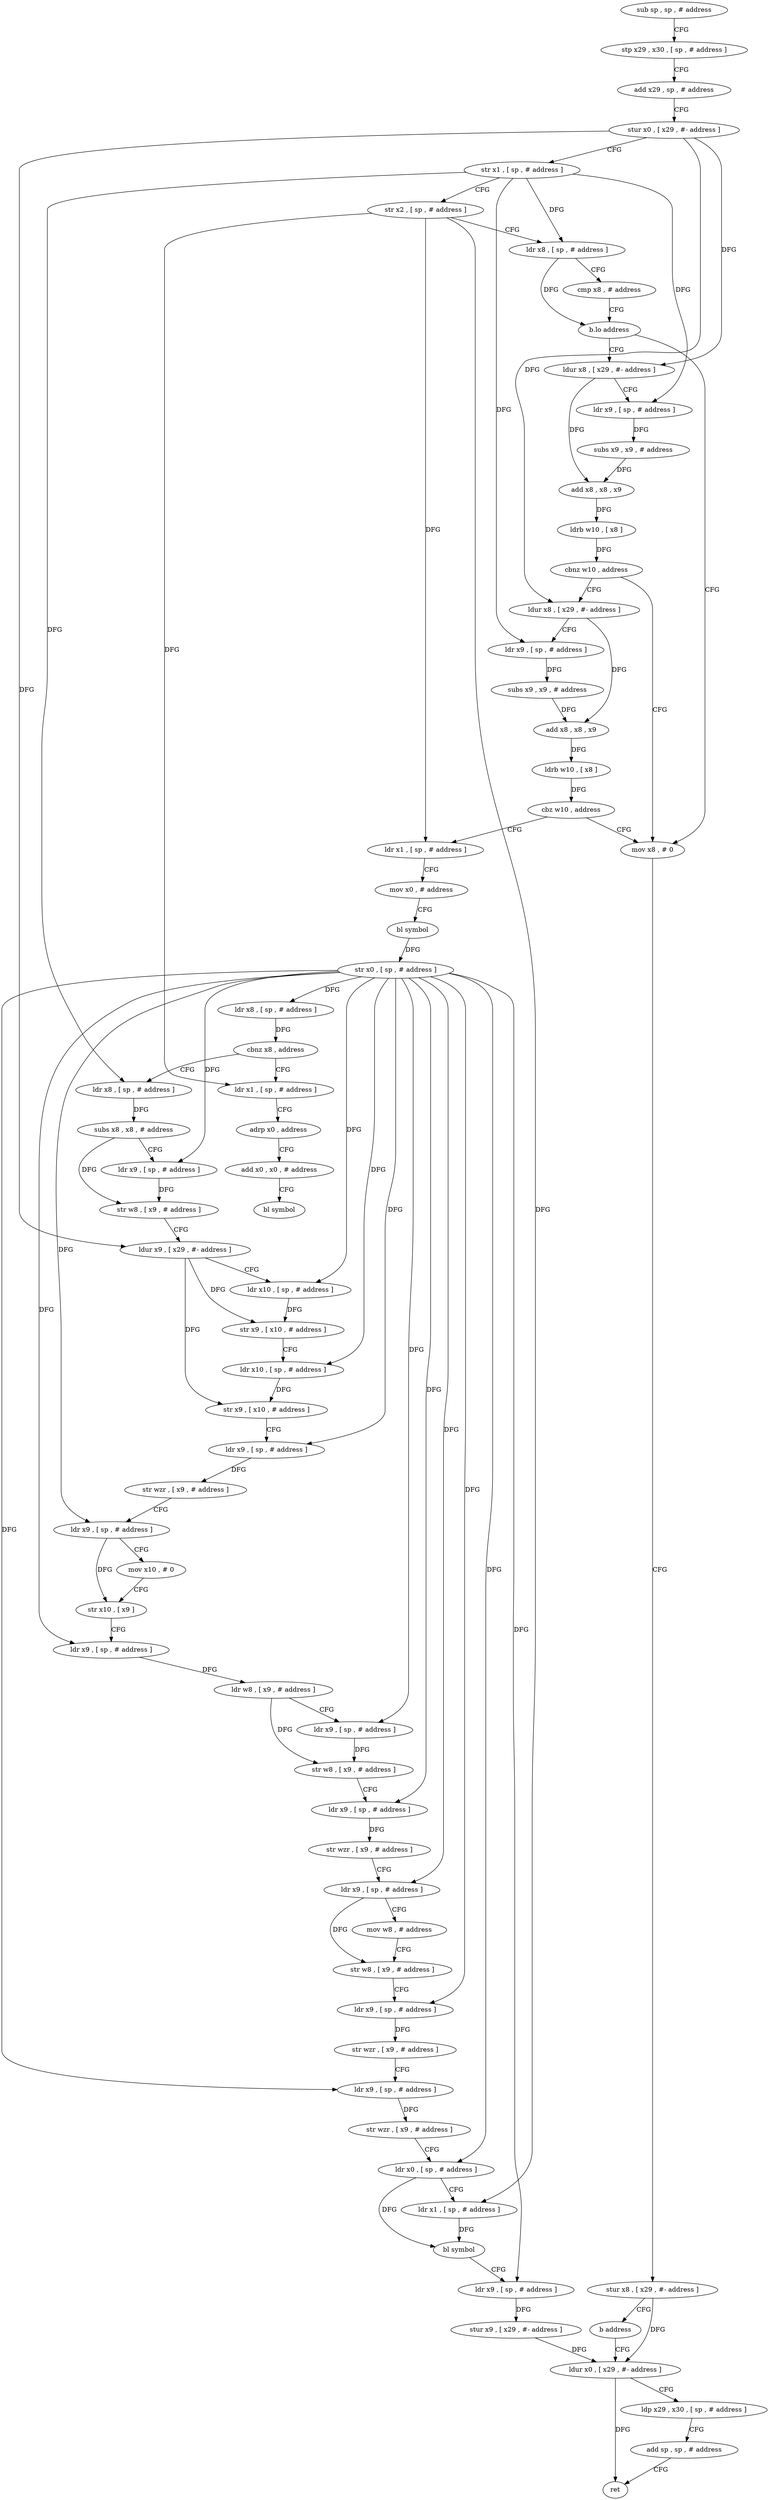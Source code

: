 digraph "func" {
"146436" [label = "sub sp , sp , # address" ]
"146440" [label = "stp x29 , x30 , [ sp , # address ]" ]
"146444" [label = "add x29 , sp , # address" ]
"146448" [label = "stur x0 , [ x29 , #- address ]" ]
"146452" [label = "str x1 , [ sp , # address ]" ]
"146456" [label = "str x2 , [ sp , # address ]" ]
"146460" [label = "ldr x8 , [ sp , # address ]" ]
"146464" [label = "cmp x8 , # address" ]
"146468" [label = "b.lo address" ]
"146520" [label = "mov x8 , # 0" ]
"146472" [label = "ldur x8 , [ x29 , #- address ]" ]
"146524" [label = "stur x8 , [ x29 , #- address ]" ]
"146528" [label = "b address" ]
"146700" [label = "ldur x0 , [ x29 , #- address ]" ]
"146476" [label = "ldr x9 , [ sp , # address ]" ]
"146480" [label = "subs x9 , x9 , # address" ]
"146484" [label = "add x8 , x8 , x9" ]
"146488" [label = "ldrb w10 , [ x8 ]" ]
"146492" [label = "cbnz w10 , address" ]
"146496" [label = "ldur x8 , [ x29 , #- address ]" ]
"146704" [label = "ldp x29 , x30 , [ sp , # address ]" ]
"146708" [label = "add sp , sp , # address" ]
"146712" [label = "ret" ]
"146500" [label = "ldr x9 , [ sp , # address ]" ]
"146504" [label = "subs x9 , x9 , # address" ]
"146508" [label = "add x8 , x8 , x9" ]
"146512" [label = "ldrb w10 , [ x8 ]" ]
"146516" [label = "cbz w10 , address" ]
"146532" [label = "ldr x1 , [ sp , # address ]" ]
"146536" [label = "mov x0 , # address" ]
"146540" [label = "bl symbol" ]
"146544" [label = "str x0 , [ sp , # address ]" ]
"146548" [label = "ldr x8 , [ sp , # address ]" ]
"146552" [label = "cbnz x8 , address" ]
"146572" [label = "ldr x8 , [ sp , # address ]" ]
"146556" [label = "ldr x1 , [ sp , # address ]" ]
"146576" [label = "subs x8 , x8 , # address" ]
"146580" [label = "ldr x9 , [ sp , # address ]" ]
"146584" [label = "str w8 , [ x9 , # address ]" ]
"146588" [label = "ldur x9 , [ x29 , #- address ]" ]
"146592" [label = "ldr x10 , [ sp , # address ]" ]
"146596" [label = "str x9 , [ x10 , # address ]" ]
"146600" [label = "ldr x10 , [ sp , # address ]" ]
"146604" [label = "str x9 , [ x10 , # address ]" ]
"146608" [label = "ldr x9 , [ sp , # address ]" ]
"146612" [label = "str wzr , [ x9 , # address ]" ]
"146616" [label = "ldr x9 , [ sp , # address ]" ]
"146620" [label = "mov x10 , # 0" ]
"146624" [label = "str x10 , [ x9 ]" ]
"146628" [label = "ldr x9 , [ sp , # address ]" ]
"146632" [label = "ldr w8 , [ x9 , # address ]" ]
"146636" [label = "ldr x9 , [ sp , # address ]" ]
"146640" [label = "str w8 , [ x9 , # address ]" ]
"146644" [label = "ldr x9 , [ sp , # address ]" ]
"146648" [label = "str wzr , [ x9 , # address ]" ]
"146652" [label = "ldr x9 , [ sp , # address ]" ]
"146656" [label = "mov w8 , # address" ]
"146660" [label = "str w8 , [ x9 , # address ]" ]
"146664" [label = "ldr x9 , [ sp , # address ]" ]
"146668" [label = "str wzr , [ x9 , # address ]" ]
"146672" [label = "ldr x9 , [ sp , # address ]" ]
"146676" [label = "str wzr , [ x9 , # address ]" ]
"146680" [label = "ldr x0 , [ sp , # address ]" ]
"146684" [label = "ldr x1 , [ sp , # address ]" ]
"146688" [label = "bl symbol" ]
"146692" [label = "ldr x9 , [ sp , # address ]" ]
"146696" [label = "stur x9 , [ x29 , #- address ]" ]
"146560" [label = "adrp x0 , address" ]
"146564" [label = "add x0 , x0 , # address" ]
"146568" [label = "bl symbol" ]
"146436" -> "146440" [ label = "CFG" ]
"146440" -> "146444" [ label = "CFG" ]
"146444" -> "146448" [ label = "CFG" ]
"146448" -> "146452" [ label = "CFG" ]
"146448" -> "146472" [ label = "DFG" ]
"146448" -> "146496" [ label = "DFG" ]
"146448" -> "146588" [ label = "DFG" ]
"146452" -> "146456" [ label = "CFG" ]
"146452" -> "146460" [ label = "DFG" ]
"146452" -> "146476" [ label = "DFG" ]
"146452" -> "146500" [ label = "DFG" ]
"146452" -> "146572" [ label = "DFG" ]
"146456" -> "146460" [ label = "CFG" ]
"146456" -> "146532" [ label = "DFG" ]
"146456" -> "146684" [ label = "DFG" ]
"146456" -> "146556" [ label = "DFG" ]
"146460" -> "146464" [ label = "CFG" ]
"146460" -> "146468" [ label = "DFG" ]
"146464" -> "146468" [ label = "CFG" ]
"146468" -> "146520" [ label = "CFG" ]
"146468" -> "146472" [ label = "CFG" ]
"146520" -> "146524" [ label = "CFG" ]
"146472" -> "146476" [ label = "CFG" ]
"146472" -> "146484" [ label = "DFG" ]
"146524" -> "146528" [ label = "CFG" ]
"146524" -> "146700" [ label = "DFG" ]
"146528" -> "146700" [ label = "CFG" ]
"146700" -> "146704" [ label = "CFG" ]
"146700" -> "146712" [ label = "DFG" ]
"146476" -> "146480" [ label = "DFG" ]
"146480" -> "146484" [ label = "DFG" ]
"146484" -> "146488" [ label = "DFG" ]
"146488" -> "146492" [ label = "DFG" ]
"146492" -> "146520" [ label = "CFG" ]
"146492" -> "146496" [ label = "CFG" ]
"146496" -> "146500" [ label = "CFG" ]
"146496" -> "146508" [ label = "DFG" ]
"146704" -> "146708" [ label = "CFG" ]
"146708" -> "146712" [ label = "CFG" ]
"146500" -> "146504" [ label = "DFG" ]
"146504" -> "146508" [ label = "DFG" ]
"146508" -> "146512" [ label = "DFG" ]
"146512" -> "146516" [ label = "DFG" ]
"146516" -> "146532" [ label = "CFG" ]
"146516" -> "146520" [ label = "CFG" ]
"146532" -> "146536" [ label = "CFG" ]
"146536" -> "146540" [ label = "CFG" ]
"146540" -> "146544" [ label = "DFG" ]
"146544" -> "146548" [ label = "DFG" ]
"146544" -> "146580" [ label = "DFG" ]
"146544" -> "146592" [ label = "DFG" ]
"146544" -> "146600" [ label = "DFG" ]
"146544" -> "146608" [ label = "DFG" ]
"146544" -> "146616" [ label = "DFG" ]
"146544" -> "146628" [ label = "DFG" ]
"146544" -> "146636" [ label = "DFG" ]
"146544" -> "146644" [ label = "DFG" ]
"146544" -> "146652" [ label = "DFG" ]
"146544" -> "146664" [ label = "DFG" ]
"146544" -> "146672" [ label = "DFG" ]
"146544" -> "146680" [ label = "DFG" ]
"146544" -> "146692" [ label = "DFG" ]
"146548" -> "146552" [ label = "DFG" ]
"146552" -> "146572" [ label = "CFG" ]
"146552" -> "146556" [ label = "CFG" ]
"146572" -> "146576" [ label = "DFG" ]
"146556" -> "146560" [ label = "CFG" ]
"146576" -> "146580" [ label = "CFG" ]
"146576" -> "146584" [ label = "DFG" ]
"146580" -> "146584" [ label = "DFG" ]
"146584" -> "146588" [ label = "CFG" ]
"146588" -> "146592" [ label = "CFG" ]
"146588" -> "146596" [ label = "DFG" ]
"146588" -> "146604" [ label = "DFG" ]
"146592" -> "146596" [ label = "DFG" ]
"146596" -> "146600" [ label = "CFG" ]
"146600" -> "146604" [ label = "DFG" ]
"146604" -> "146608" [ label = "CFG" ]
"146608" -> "146612" [ label = "DFG" ]
"146612" -> "146616" [ label = "CFG" ]
"146616" -> "146620" [ label = "CFG" ]
"146616" -> "146624" [ label = "DFG" ]
"146620" -> "146624" [ label = "CFG" ]
"146624" -> "146628" [ label = "CFG" ]
"146628" -> "146632" [ label = "DFG" ]
"146632" -> "146636" [ label = "CFG" ]
"146632" -> "146640" [ label = "DFG" ]
"146636" -> "146640" [ label = "DFG" ]
"146640" -> "146644" [ label = "CFG" ]
"146644" -> "146648" [ label = "DFG" ]
"146648" -> "146652" [ label = "CFG" ]
"146652" -> "146656" [ label = "CFG" ]
"146652" -> "146660" [ label = "DFG" ]
"146656" -> "146660" [ label = "CFG" ]
"146660" -> "146664" [ label = "CFG" ]
"146664" -> "146668" [ label = "DFG" ]
"146668" -> "146672" [ label = "CFG" ]
"146672" -> "146676" [ label = "DFG" ]
"146676" -> "146680" [ label = "CFG" ]
"146680" -> "146684" [ label = "CFG" ]
"146680" -> "146688" [ label = "DFG" ]
"146684" -> "146688" [ label = "DFG" ]
"146688" -> "146692" [ label = "CFG" ]
"146692" -> "146696" [ label = "DFG" ]
"146696" -> "146700" [ label = "DFG" ]
"146560" -> "146564" [ label = "CFG" ]
"146564" -> "146568" [ label = "CFG" ]
}
